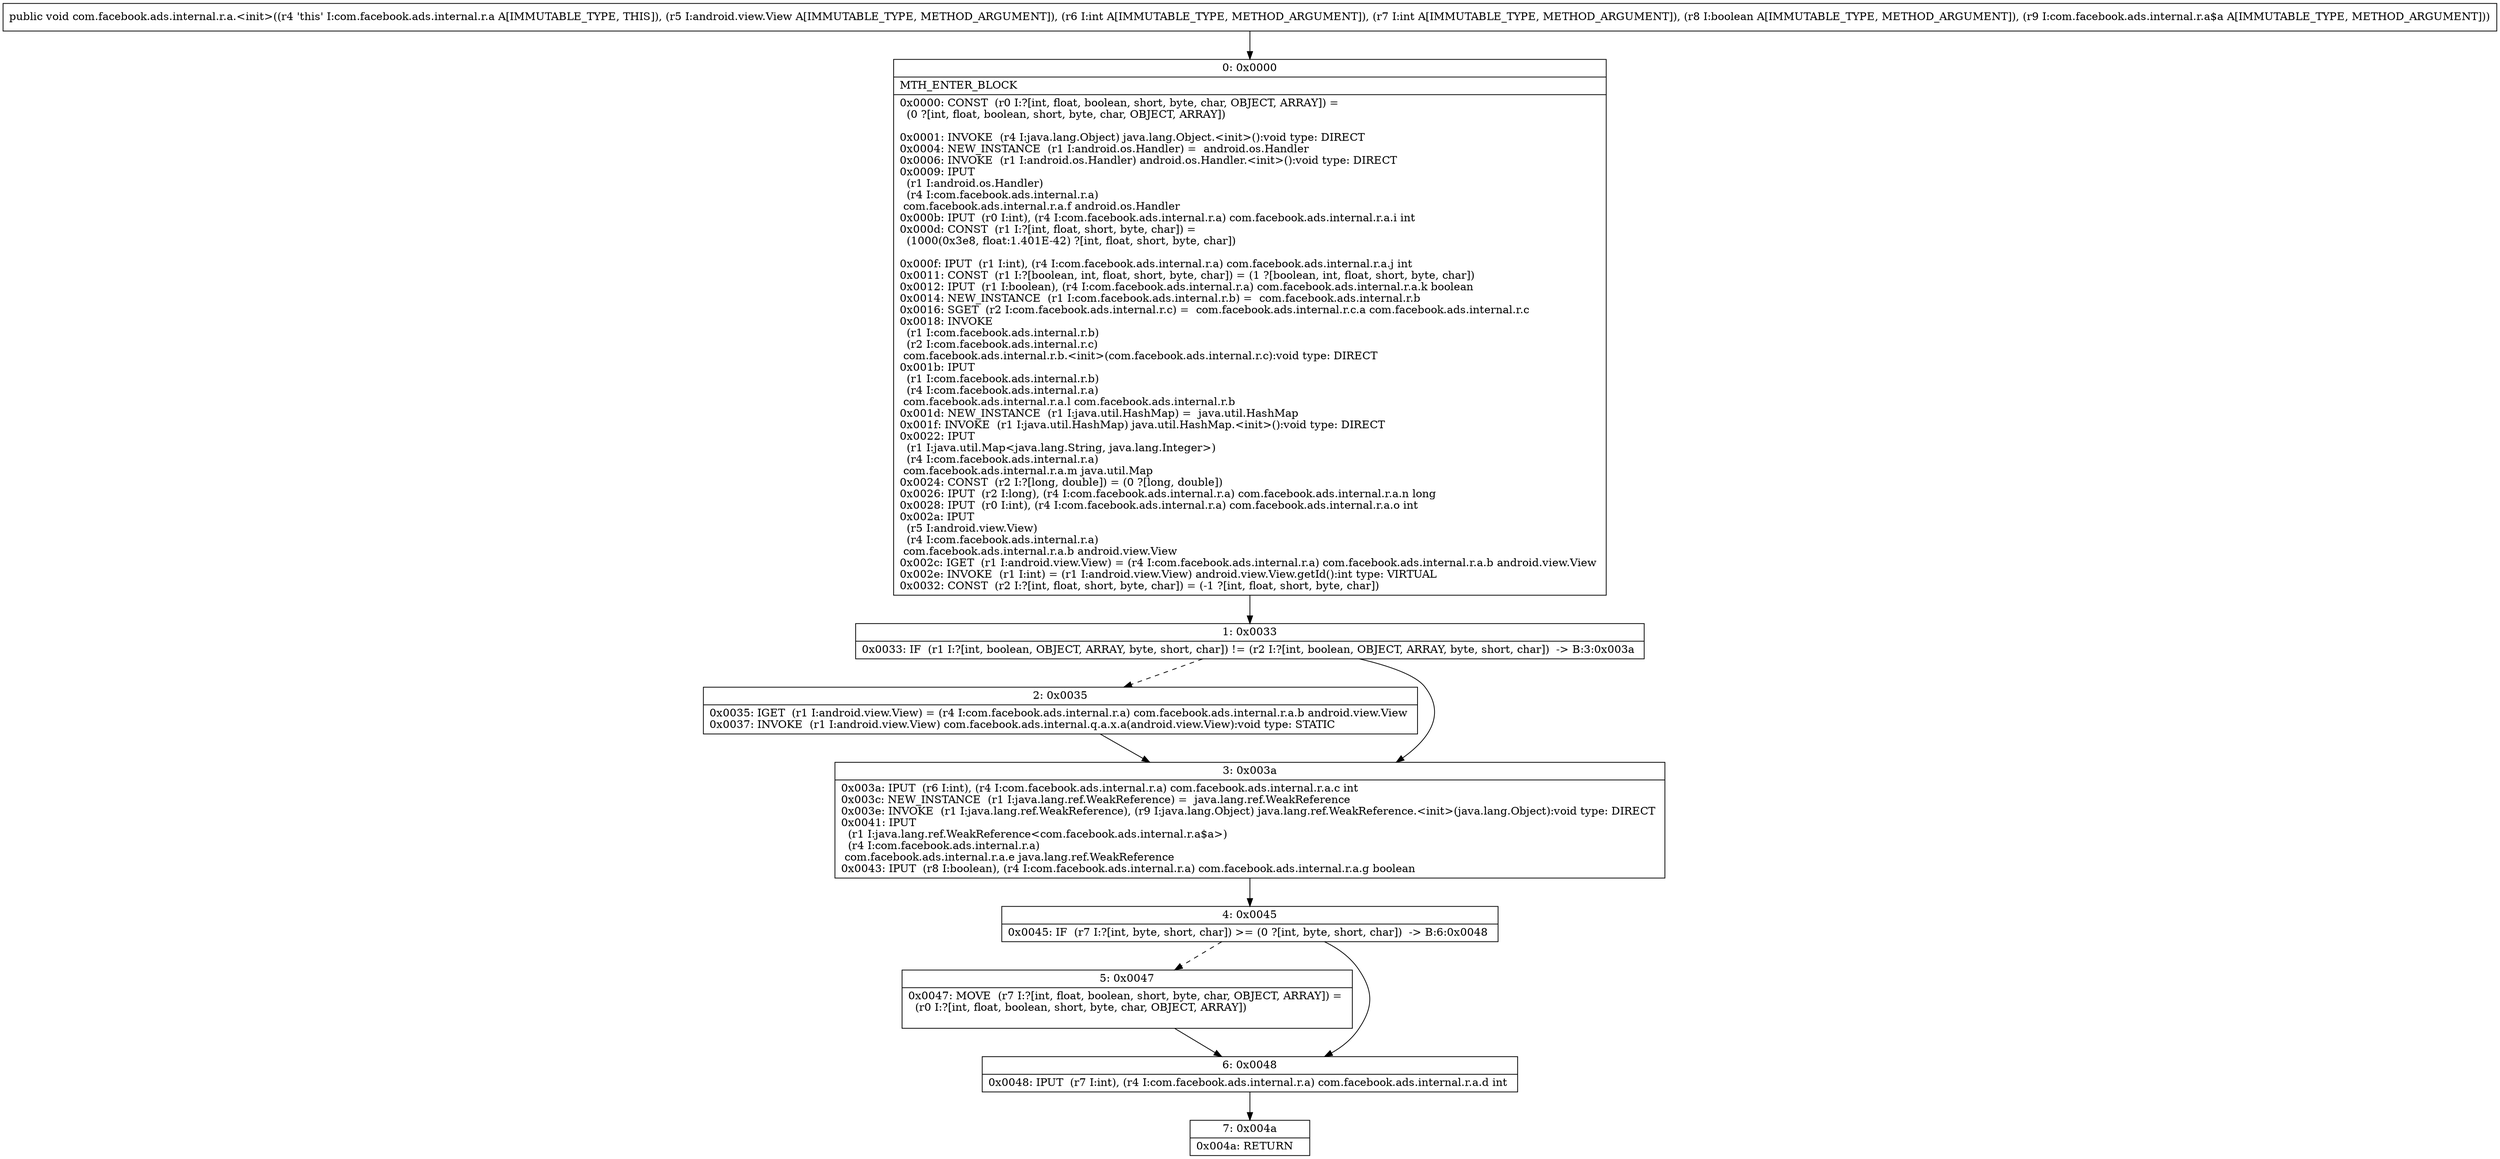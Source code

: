digraph "CFG forcom.facebook.ads.internal.r.a.\<init\>(Landroid\/view\/View;IIZLcom\/facebook\/ads\/internal\/r\/a$a;)V" {
Node_0 [shape=record,label="{0\:\ 0x0000|MTH_ENTER_BLOCK\l|0x0000: CONST  (r0 I:?[int, float, boolean, short, byte, char, OBJECT, ARRAY]) = \l  (0 ?[int, float, boolean, short, byte, char, OBJECT, ARRAY])\l \l0x0001: INVOKE  (r4 I:java.lang.Object) java.lang.Object.\<init\>():void type: DIRECT \l0x0004: NEW_INSTANCE  (r1 I:android.os.Handler) =  android.os.Handler \l0x0006: INVOKE  (r1 I:android.os.Handler) android.os.Handler.\<init\>():void type: DIRECT \l0x0009: IPUT  \l  (r1 I:android.os.Handler)\l  (r4 I:com.facebook.ads.internal.r.a)\l com.facebook.ads.internal.r.a.f android.os.Handler \l0x000b: IPUT  (r0 I:int), (r4 I:com.facebook.ads.internal.r.a) com.facebook.ads.internal.r.a.i int \l0x000d: CONST  (r1 I:?[int, float, short, byte, char]) = \l  (1000(0x3e8, float:1.401E\-42) ?[int, float, short, byte, char])\l \l0x000f: IPUT  (r1 I:int), (r4 I:com.facebook.ads.internal.r.a) com.facebook.ads.internal.r.a.j int \l0x0011: CONST  (r1 I:?[boolean, int, float, short, byte, char]) = (1 ?[boolean, int, float, short, byte, char]) \l0x0012: IPUT  (r1 I:boolean), (r4 I:com.facebook.ads.internal.r.a) com.facebook.ads.internal.r.a.k boolean \l0x0014: NEW_INSTANCE  (r1 I:com.facebook.ads.internal.r.b) =  com.facebook.ads.internal.r.b \l0x0016: SGET  (r2 I:com.facebook.ads.internal.r.c) =  com.facebook.ads.internal.r.c.a com.facebook.ads.internal.r.c \l0x0018: INVOKE  \l  (r1 I:com.facebook.ads.internal.r.b)\l  (r2 I:com.facebook.ads.internal.r.c)\l com.facebook.ads.internal.r.b.\<init\>(com.facebook.ads.internal.r.c):void type: DIRECT \l0x001b: IPUT  \l  (r1 I:com.facebook.ads.internal.r.b)\l  (r4 I:com.facebook.ads.internal.r.a)\l com.facebook.ads.internal.r.a.l com.facebook.ads.internal.r.b \l0x001d: NEW_INSTANCE  (r1 I:java.util.HashMap) =  java.util.HashMap \l0x001f: INVOKE  (r1 I:java.util.HashMap) java.util.HashMap.\<init\>():void type: DIRECT \l0x0022: IPUT  \l  (r1 I:java.util.Map\<java.lang.String, java.lang.Integer\>)\l  (r4 I:com.facebook.ads.internal.r.a)\l com.facebook.ads.internal.r.a.m java.util.Map \l0x0024: CONST  (r2 I:?[long, double]) = (0 ?[long, double]) \l0x0026: IPUT  (r2 I:long), (r4 I:com.facebook.ads.internal.r.a) com.facebook.ads.internal.r.a.n long \l0x0028: IPUT  (r0 I:int), (r4 I:com.facebook.ads.internal.r.a) com.facebook.ads.internal.r.a.o int \l0x002a: IPUT  \l  (r5 I:android.view.View)\l  (r4 I:com.facebook.ads.internal.r.a)\l com.facebook.ads.internal.r.a.b android.view.View \l0x002c: IGET  (r1 I:android.view.View) = (r4 I:com.facebook.ads.internal.r.a) com.facebook.ads.internal.r.a.b android.view.View \l0x002e: INVOKE  (r1 I:int) = (r1 I:android.view.View) android.view.View.getId():int type: VIRTUAL \l0x0032: CONST  (r2 I:?[int, float, short, byte, char]) = (\-1 ?[int, float, short, byte, char]) \l}"];
Node_1 [shape=record,label="{1\:\ 0x0033|0x0033: IF  (r1 I:?[int, boolean, OBJECT, ARRAY, byte, short, char]) != (r2 I:?[int, boolean, OBJECT, ARRAY, byte, short, char])  \-\> B:3:0x003a \l}"];
Node_2 [shape=record,label="{2\:\ 0x0035|0x0035: IGET  (r1 I:android.view.View) = (r4 I:com.facebook.ads.internal.r.a) com.facebook.ads.internal.r.a.b android.view.View \l0x0037: INVOKE  (r1 I:android.view.View) com.facebook.ads.internal.q.a.x.a(android.view.View):void type: STATIC \l}"];
Node_3 [shape=record,label="{3\:\ 0x003a|0x003a: IPUT  (r6 I:int), (r4 I:com.facebook.ads.internal.r.a) com.facebook.ads.internal.r.a.c int \l0x003c: NEW_INSTANCE  (r1 I:java.lang.ref.WeakReference) =  java.lang.ref.WeakReference \l0x003e: INVOKE  (r1 I:java.lang.ref.WeakReference), (r9 I:java.lang.Object) java.lang.ref.WeakReference.\<init\>(java.lang.Object):void type: DIRECT \l0x0041: IPUT  \l  (r1 I:java.lang.ref.WeakReference\<com.facebook.ads.internal.r.a$a\>)\l  (r4 I:com.facebook.ads.internal.r.a)\l com.facebook.ads.internal.r.a.e java.lang.ref.WeakReference \l0x0043: IPUT  (r8 I:boolean), (r4 I:com.facebook.ads.internal.r.a) com.facebook.ads.internal.r.a.g boolean \l}"];
Node_4 [shape=record,label="{4\:\ 0x0045|0x0045: IF  (r7 I:?[int, byte, short, char]) \>= (0 ?[int, byte, short, char])  \-\> B:6:0x0048 \l}"];
Node_5 [shape=record,label="{5\:\ 0x0047|0x0047: MOVE  (r7 I:?[int, float, boolean, short, byte, char, OBJECT, ARRAY]) = \l  (r0 I:?[int, float, boolean, short, byte, char, OBJECT, ARRAY])\l \l}"];
Node_6 [shape=record,label="{6\:\ 0x0048|0x0048: IPUT  (r7 I:int), (r4 I:com.facebook.ads.internal.r.a) com.facebook.ads.internal.r.a.d int \l}"];
Node_7 [shape=record,label="{7\:\ 0x004a|0x004a: RETURN   \l}"];
MethodNode[shape=record,label="{public void com.facebook.ads.internal.r.a.\<init\>((r4 'this' I:com.facebook.ads.internal.r.a A[IMMUTABLE_TYPE, THIS]), (r5 I:android.view.View A[IMMUTABLE_TYPE, METHOD_ARGUMENT]), (r6 I:int A[IMMUTABLE_TYPE, METHOD_ARGUMENT]), (r7 I:int A[IMMUTABLE_TYPE, METHOD_ARGUMENT]), (r8 I:boolean A[IMMUTABLE_TYPE, METHOD_ARGUMENT]), (r9 I:com.facebook.ads.internal.r.a$a A[IMMUTABLE_TYPE, METHOD_ARGUMENT])) }"];
MethodNode -> Node_0;
Node_0 -> Node_1;
Node_1 -> Node_2[style=dashed];
Node_1 -> Node_3;
Node_2 -> Node_3;
Node_3 -> Node_4;
Node_4 -> Node_5[style=dashed];
Node_4 -> Node_6;
Node_5 -> Node_6;
Node_6 -> Node_7;
}

